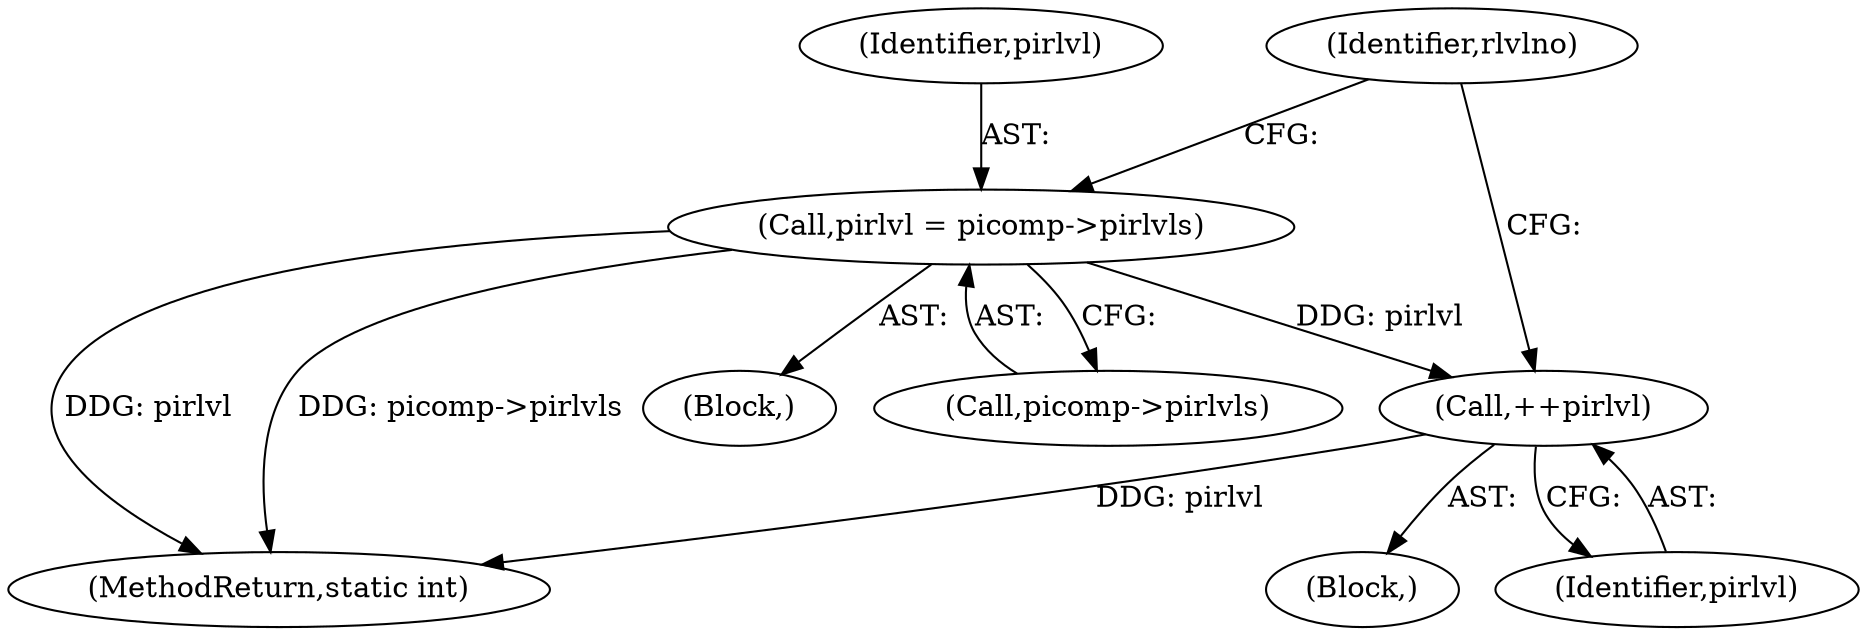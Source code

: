 digraph "0_jasper_f25486c3d4aa472fec79150f2c41ed4333395d3d@pointer" {
"1000168" [label="(Call,pirlvl = picomp->pirlvls)"];
"1000181" [label="(Call,++pirlvl)"];
"1000164" [label="(Block,)"];
"1000174" [label="(Identifier,rlvlno)"];
"1000170" [label="(Call,picomp->pirlvls)"];
"1000182" [label="(Identifier,pirlvl)"];
"1000716" [label="(MethodReturn,static int)"];
"1000181" [label="(Call,++pirlvl)"];
"1000168" [label="(Call,pirlvl = picomp->pirlvls)"];
"1000169" [label="(Identifier,pirlvl)"];
"1000178" [label="(Block,)"];
"1000168" -> "1000164"  [label="AST: "];
"1000168" -> "1000170"  [label="CFG: "];
"1000169" -> "1000168"  [label="AST: "];
"1000170" -> "1000168"  [label="AST: "];
"1000174" -> "1000168"  [label="CFG: "];
"1000168" -> "1000716"  [label="DDG: pirlvl"];
"1000168" -> "1000716"  [label="DDG: picomp->pirlvls"];
"1000168" -> "1000181"  [label="DDG: pirlvl"];
"1000181" -> "1000178"  [label="AST: "];
"1000181" -> "1000182"  [label="CFG: "];
"1000182" -> "1000181"  [label="AST: "];
"1000174" -> "1000181"  [label="CFG: "];
"1000181" -> "1000716"  [label="DDG: pirlvl"];
}
